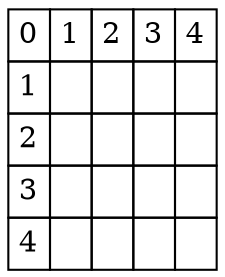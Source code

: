 digraph html {
    abc [shape=none, margin=0, label=<
    <TABLE BORDER="0" CELLBORDER="1" CELLSPACING="0" CELLPADDING="4">
    <TR><TD>0</TD><TD>1</TD><TD>2</TD><TD>3</TD><TD>4</TD>
    </TR>
    <TR><TD>1</TD><TD></TD><TD></TD><TD></TD><TD></TD>
    </TR>
    <TR><TD>2</TD><TD></TD><TD></TD><TD></TD><TD></TD>
    </TR>
    <TR><TD>3</TD><TD></TD><TD></TD><TD></TD><TD></TD>
    </TR>
    <TR><TD>4</TD><TD></TD><TD></TD><TD></TD><TD></TD>
    </TR>
    </TABLE>>];
}